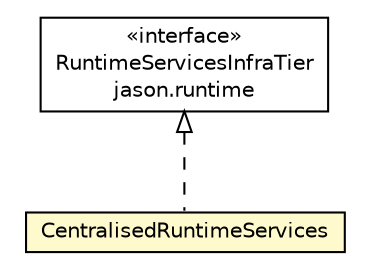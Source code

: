 #!/usr/local/bin/dot
#
# Class diagram 
# Generated by UMLGraph version R5_6 (http://www.umlgraph.org/)
#

digraph G {
	edge [fontname="Helvetica",fontsize=10,labelfontname="Helvetica",labelfontsize=10];
	node [fontname="Helvetica",fontsize=10,shape=plaintext];
	nodesep=0.25;
	ranksep=0.5;
	// jason.infra.centralised.CentralisedRuntimeServices
	c18454 [label=<<table title="jason.infra.centralised.CentralisedRuntimeServices" border="0" cellborder="1" cellspacing="0" cellpadding="2" port="p" bgcolor="lemonChiffon" href="./CentralisedRuntimeServices.html">
		<tr><td><table border="0" cellspacing="0" cellpadding="1">
<tr><td align="center" balign="center"> CentralisedRuntimeServices </td></tr>
		</table></td></tr>
		</table>>, URL="./CentralisedRuntimeServices.html", fontname="Helvetica", fontcolor="black", fontsize=10.0];
	// jason.runtime.RuntimeServicesInfraTier
	c18505 [label=<<table title="jason.runtime.RuntimeServicesInfraTier" border="0" cellborder="1" cellspacing="0" cellpadding="2" port="p" href="../../runtime/RuntimeServicesInfraTier.html">
		<tr><td><table border="0" cellspacing="0" cellpadding="1">
<tr><td align="center" balign="center"> &#171;interface&#187; </td></tr>
<tr><td align="center" balign="center"> RuntimeServicesInfraTier </td></tr>
<tr><td align="center" balign="center"> jason.runtime </td></tr>
		</table></td></tr>
		</table>>, URL="../../runtime/RuntimeServicesInfraTier.html", fontname="Helvetica", fontcolor="black", fontsize=10.0];
	//jason.infra.centralised.CentralisedRuntimeServices implements jason.runtime.RuntimeServicesInfraTier
	c18505:p -> c18454:p [dir=back,arrowtail=empty,style=dashed];
}

